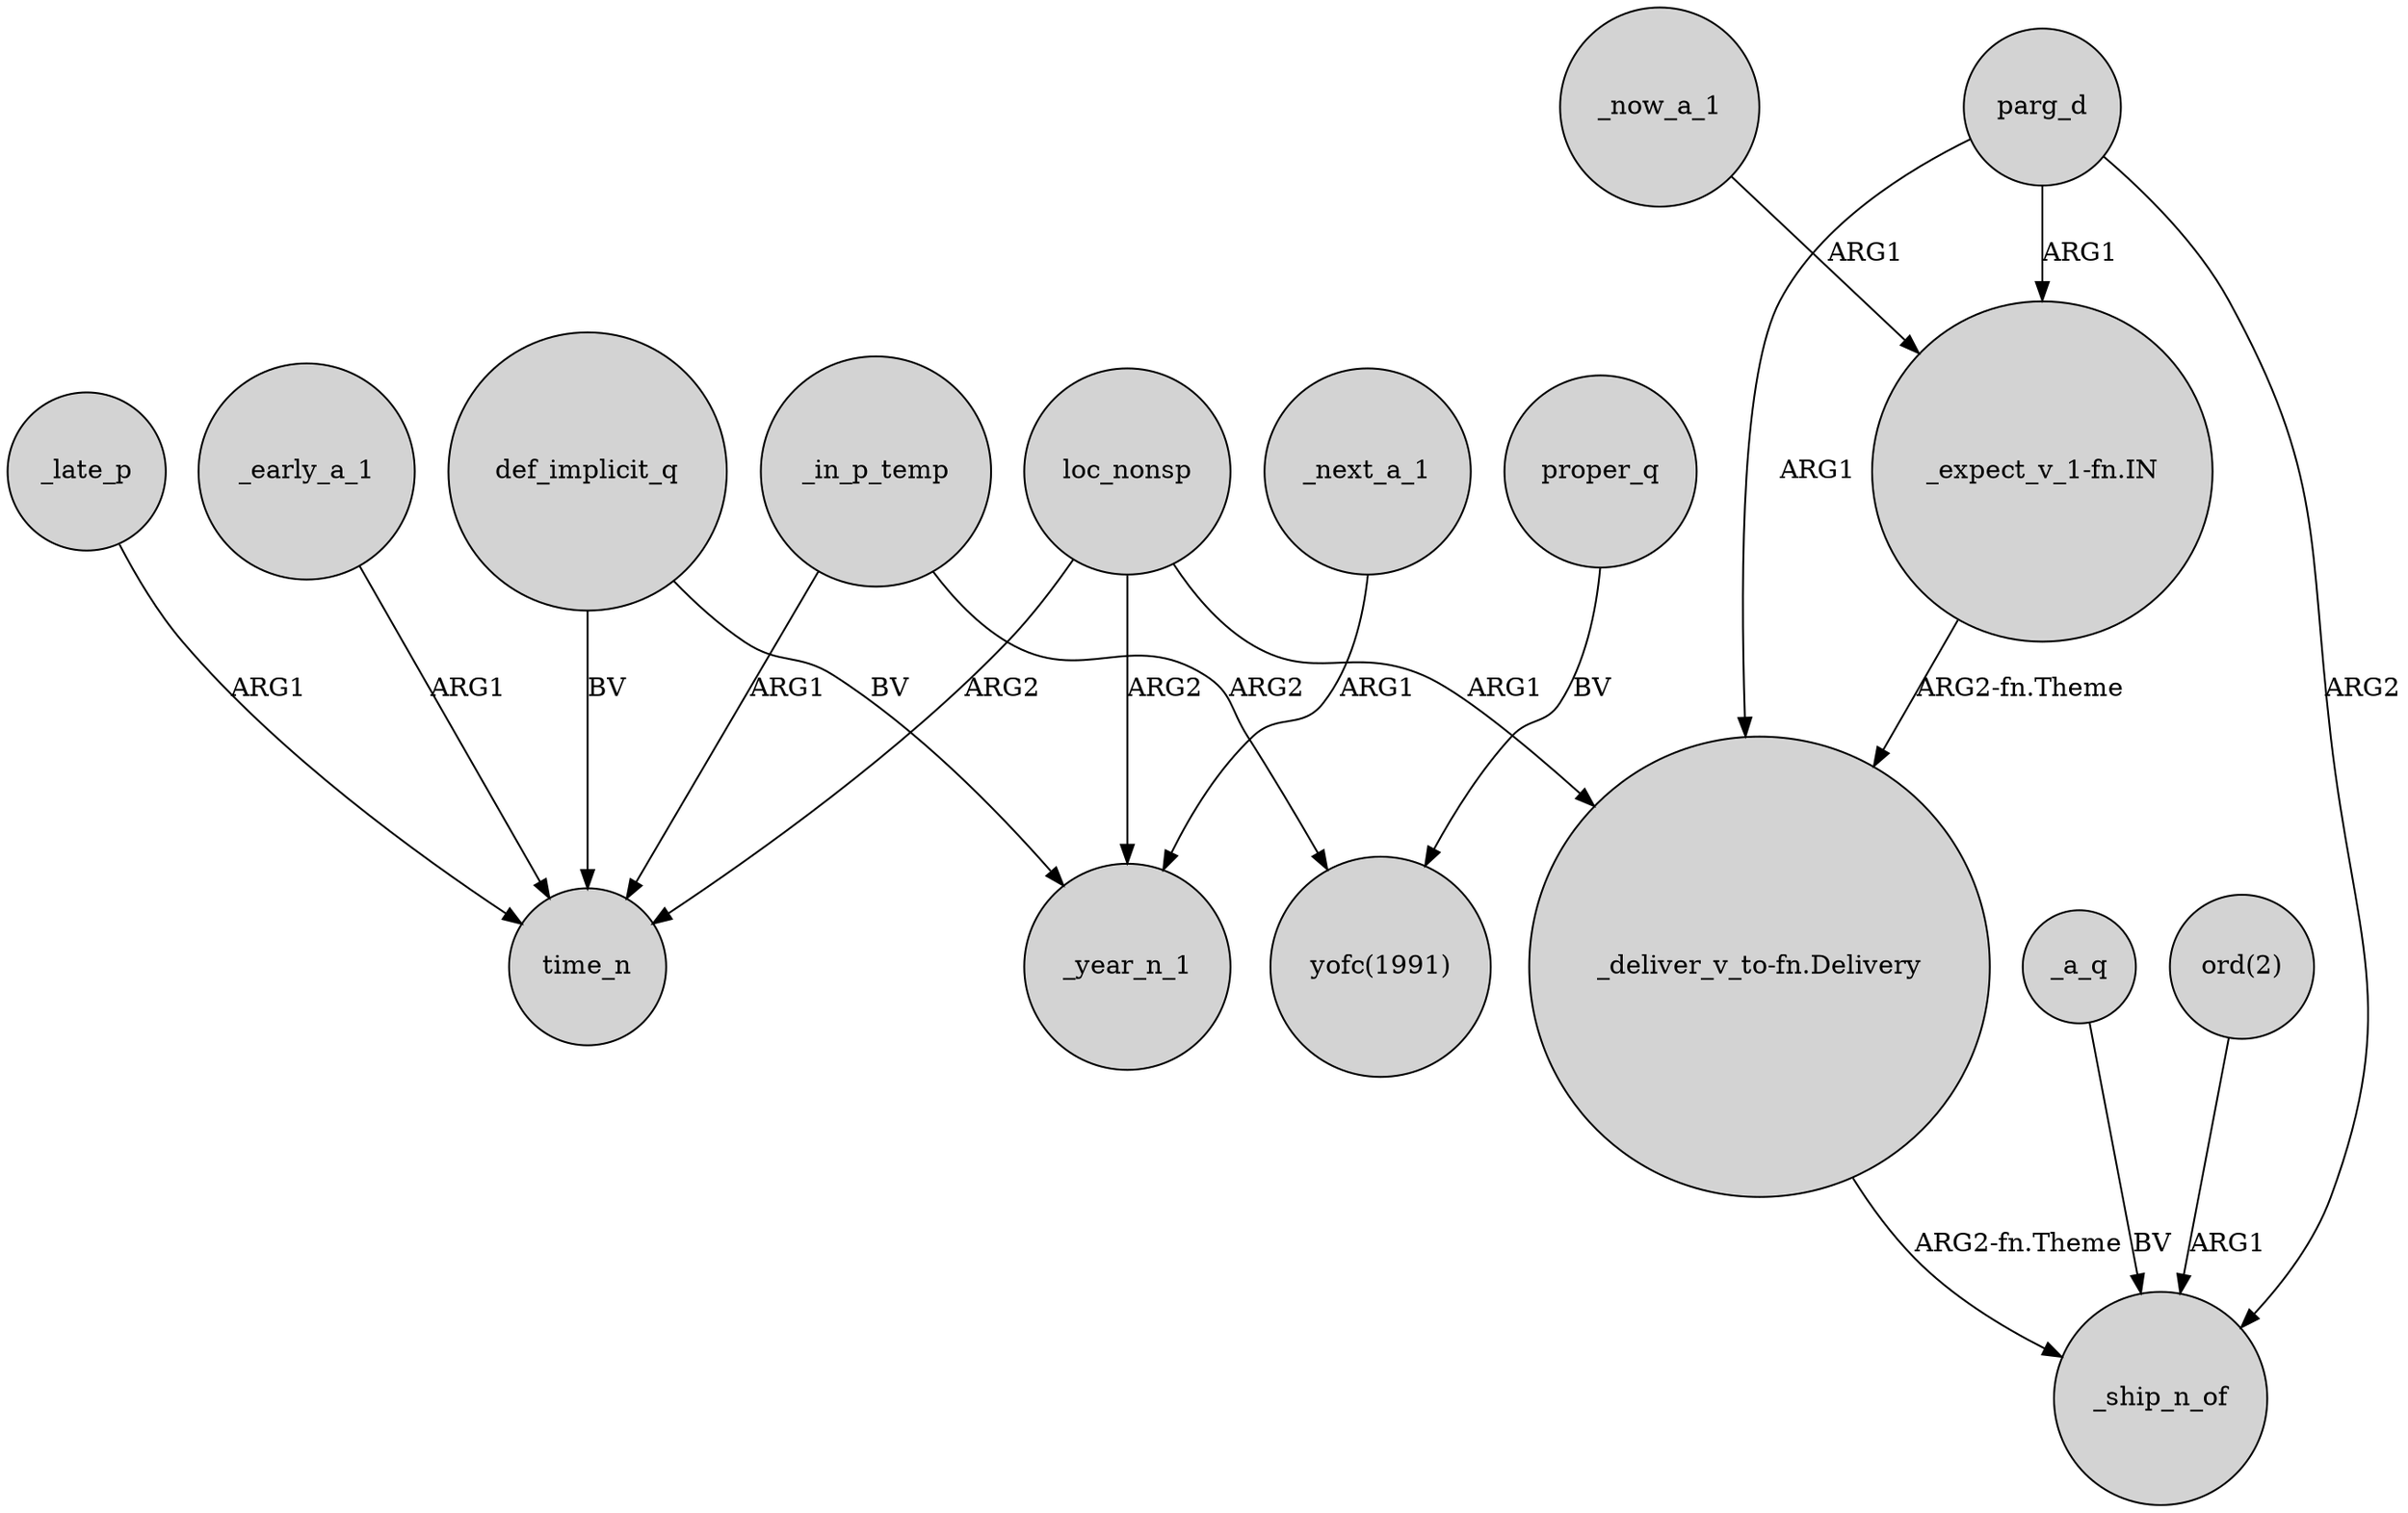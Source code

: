 digraph {
	node [shape=circle style=filled]
	_late_p -> time_n [label=ARG1]
	"_deliver_v_to-fn.Delivery" -> _ship_n_of [label="ARG2-fn.Theme"]
	def_implicit_q -> _year_n_1 [label=BV]
	proper_q -> "yofc(1991)" [label=BV]
	loc_nonsp -> "_deliver_v_to-fn.Delivery" [label=ARG1]
	loc_nonsp -> time_n [label=ARG2]
	parg_d -> _ship_n_of [label=ARG2]
	_next_a_1 -> _year_n_1 [label=ARG1]
	parg_d -> "_expect_v_1-fn.IN" [label=ARG1]
	loc_nonsp -> _year_n_1 [label=ARG2]
	_now_a_1 -> "_expect_v_1-fn.IN" [label=ARG1]
	"_expect_v_1-fn.IN" -> "_deliver_v_to-fn.Delivery" [label="ARG2-fn.Theme"]
	_early_a_1 -> time_n [label=ARG1]
	parg_d -> "_deliver_v_to-fn.Delivery" [label=ARG1]
	_a_q -> _ship_n_of [label=BV]
	_in_p_temp -> time_n [label=ARG1]
	_in_p_temp -> "yofc(1991)" [label=ARG2]
	"ord(2)" -> _ship_n_of [label=ARG1]
	def_implicit_q -> time_n [label=BV]
}
